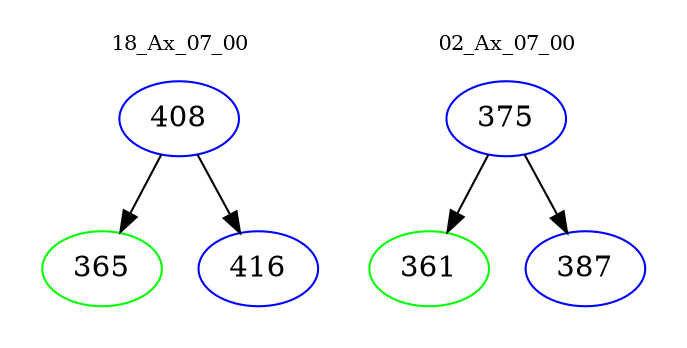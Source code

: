 digraph{
subgraph cluster_0 {
color = white
label = "18_Ax_07_00";
fontsize=10;
T0_408 [label="408", color="blue"]
T0_408 -> T0_365 [color="black"]
T0_365 [label="365", color="green"]
T0_408 -> T0_416 [color="black"]
T0_416 [label="416", color="blue"]
}
subgraph cluster_1 {
color = white
label = "02_Ax_07_00";
fontsize=10;
T1_375 [label="375", color="blue"]
T1_375 -> T1_361 [color="black"]
T1_361 [label="361", color="green"]
T1_375 -> T1_387 [color="black"]
T1_387 [label="387", color="blue"]
}
}
